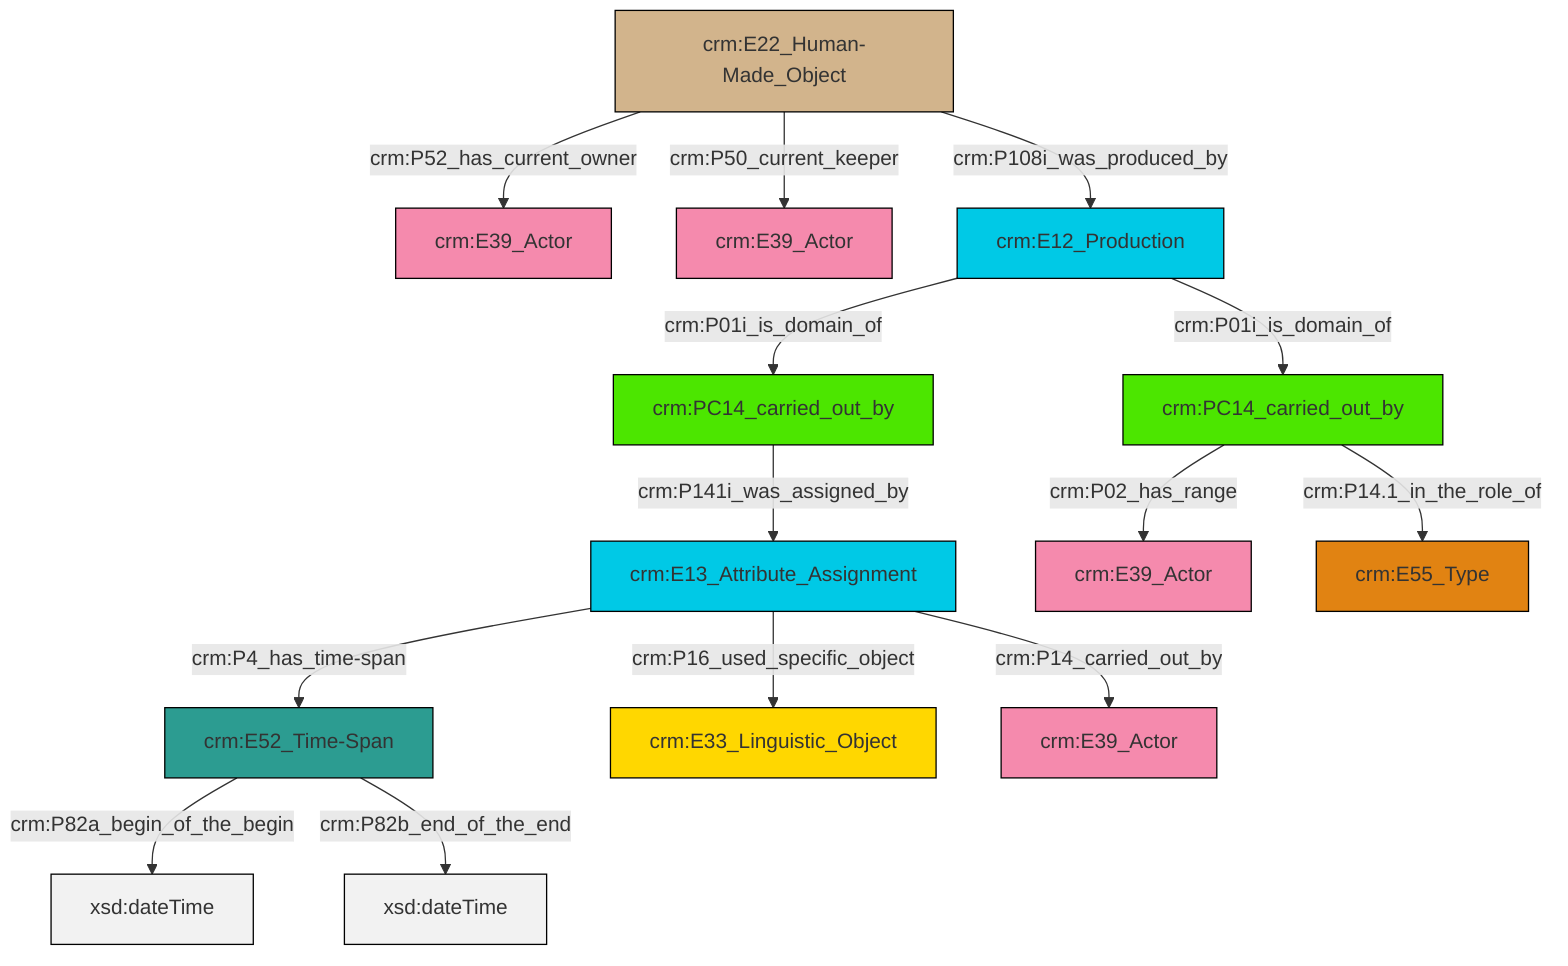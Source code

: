 graph TD
classDef Literal fill:#f2f2f2,stroke:#000000;
classDef CRM_Entity fill:#FFFFFF,stroke:#000000;
classDef Temporal_Entity fill:#00C9E6, stroke:#000000;
classDef Type fill:#E18312, stroke:#000000;
classDef Time-Span fill:#2C9C91, stroke:#000000;
classDef Appellation fill:#FFEB7F, stroke:#000000;
classDef Place fill:#008836, stroke:#000000;
classDef Persistent_Item fill:#B266B2, stroke:#000000;
classDef Conceptual_Object fill:#FFD700, stroke:#000000;
classDef Physical_Thing fill:#D2B48C, stroke:#000000;
classDef Actor fill:#f58aad, stroke:#000000;
classDef PC_Classes fill:#4ce600, stroke:#000000;
classDef Multi fill:#cccccc,stroke:#000000;

2["crm:E52_Time-Span"]:::Time-Span -->|crm:P82a_begin_of_the_begin| 3[xsd:dateTime]:::Literal
4["crm:E13_Attribute_Assignment"]:::Temporal_Entity -->|crm:P4_has_time-span| 2["crm:E52_Time-Span"]:::Time-Span
7["crm:PC14_carried_out_by"]:::PC_Classes -->|crm:P02_has_range| 8["crm:E39_Actor"]:::Actor
4["crm:E13_Attribute_Assignment"]:::Temporal_Entity -->|crm:P14_carried_out_by| 11["crm:E39_Actor"]:::Actor
12["crm:E22_Human-Made_Object"]:::Physical_Thing -->|crm:P52_has_current_owner| 0["crm:E39_Actor"]:::Actor
2["crm:E52_Time-Span"]:::Time-Span -->|crm:P82b_end_of_the_end| 16[xsd:dateTime]:::Literal
19["crm:E12_Production"]:::Temporal_Entity -->|crm:P01i_is_domain_of| 7["crm:PC14_carried_out_by"]:::PC_Classes
12["crm:E22_Human-Made_Object"]:::Physical_Thing -->|crm:P108i_was_produced_by| 19["crm:E12_Production"]:::Temporal_Entity
4["crm:E13_Attribute_Assignment"]:::Temporal_Entity -->|crm:P16_used_specific_object| 5["crm:E33_Linguistic_Object"]:::Conceptual_Object
13["crm:PC14_carried_out_by"]:::PC_Classes -->|crm:P141i_was_assigned_by| 4["crm:E13_Attribute_Assignment"]:::Temporal_Entity
12["crm:E22_Human-Made_Object"]:::Physical_Thing -->|crm:P50_current_keeper| 9["crm:E39_Actor"]:::Actor
7["crm:PC14_carried_out_by"]:::PC_Classes -->|crm:P14.1_in_the_role_of| 22["crm:E55_Type"]:::Type
19["crm:E12_Production"]:::Temporal_Entity -->|crm:P01i_is_domain_of| 13["crm:PC14_carried_out_by"]:::PC_Classes